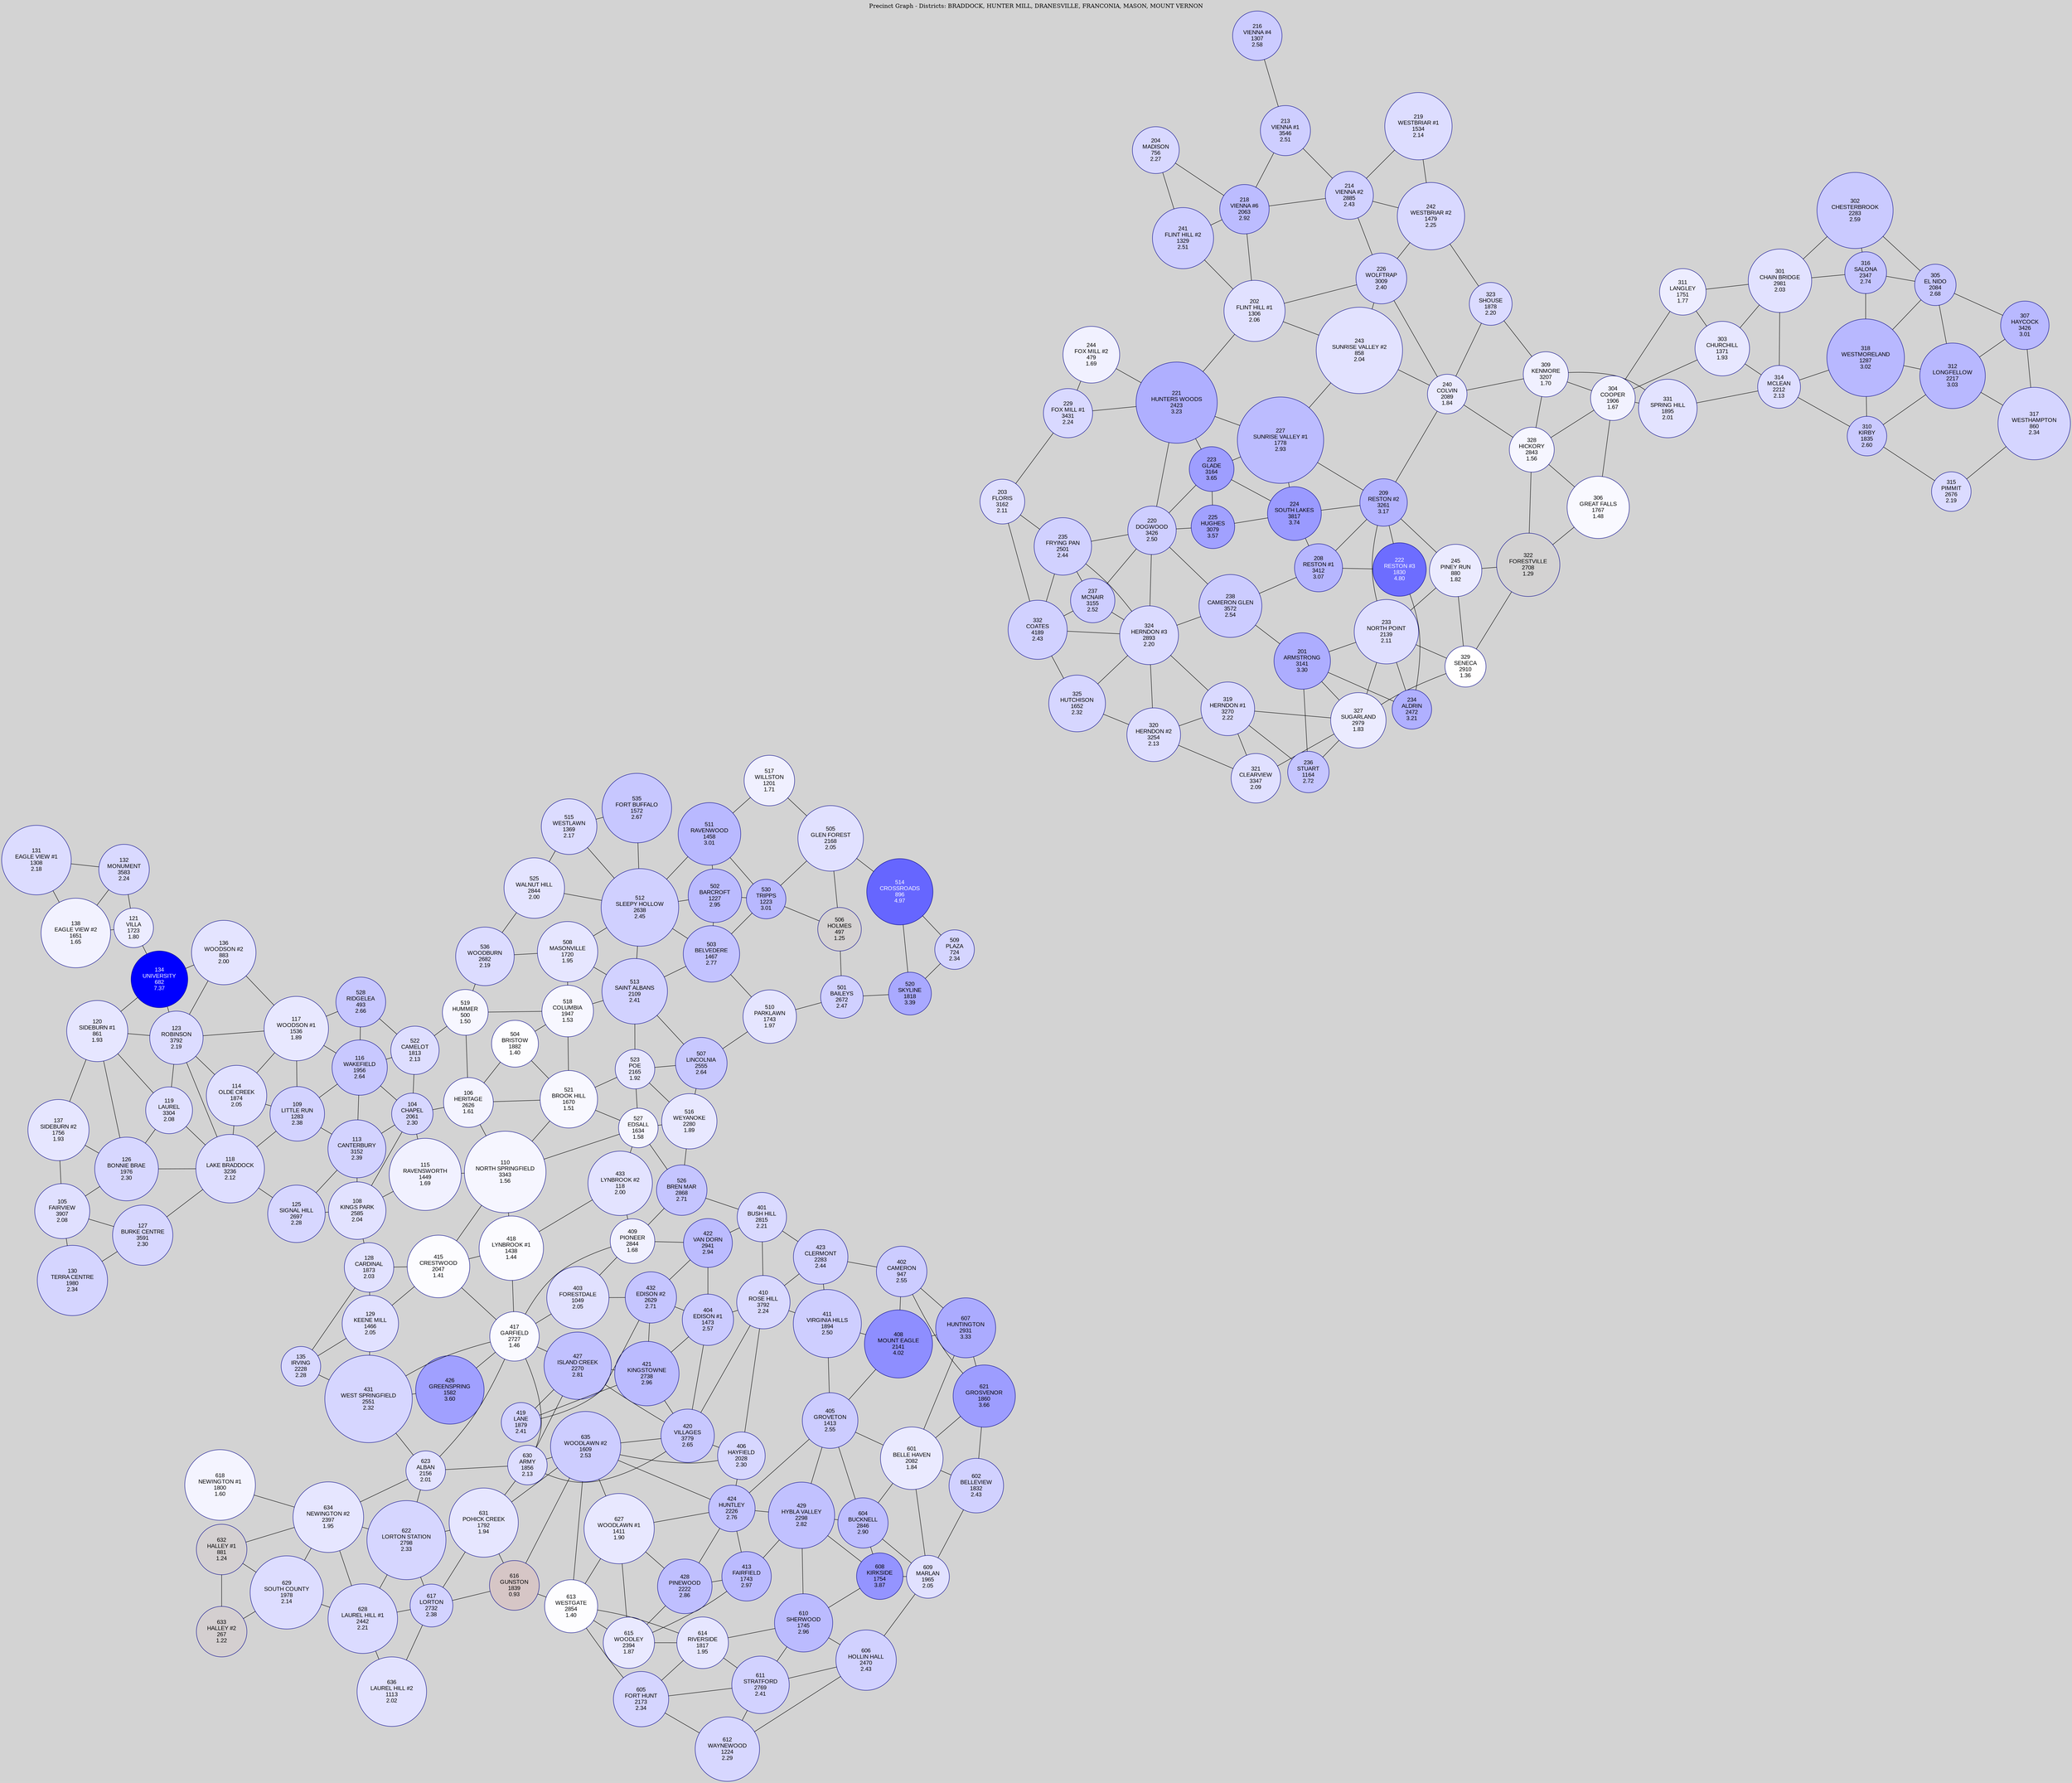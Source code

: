 graph G {
    layout=neato;
    overlap=false;
    splines=true;
    node [shape=circle, style=filled, color=darkblue, fontname="Arial"];
    edge [color=black];
    bgcolor="lightgray";
label="Precinct Graph - Districts: BRADDOCK, HUNTER MILL, DRANESVILLE, FRANCONIA, MASON, MOUNT VERNON";
labelloc="t";
636 [label="636\nLAUREL HILL #2\n1113\n2.02", fillcolor="#e2e2ff", fontcolor="black", width="0.5313917402721413", height="0.5313917402721413"];
635 [label="635\nWOODLAWN #2\n1609\n2.53", fillcolor="#cdcdff", fontcolor="black", width="0.7682024349486751", height="0.7682024349486751"];
634 [label="634\nNEWINGTON #2\n2397\n1.95", fillcolor="#e6e6ff", fontcolor="black", width="1.1444258772976843", height="1.1444258772976843"];
633 [label="633\nHALLEY #2\n267\n1.22", fillcolor="#ff105105", fontcolor="black", width="0.5", height="0.5"];
632 [label="632\nHALLEY #1\n881\n1.24", fillcolor="#ff104104", fontcolor="black", width="0.5", height="0.5"];
632 -- 633;
632 -- 634;
631 [label="631\nPOHICK CREEK\n1792\n1.94", fillcolor="#e6e6ff", fontcolor="black", width="0.8555741227023156", height="0.8555741227023156"];
631 -- 635;
630 [label="630\nARMY\n1856\n2.13", fillcolor="#dedeff", fontcolor="black", width="0.8861303413702555", height="0.8861303413702555"];
630 -- 631;
630 -- 635;
629 [label="629\nSOUTH COUNTY\n1978\n2.14", fillcolor="#ddddff", fontcolor="black", width="0.9443781332060157", height="0.9443781332060157"];
629 -- 632;
629 -- 633;
629 -- 634;
628 [label="628\nLAUREL HILL #1\n2442\n2.21", fillcolor="#dbdbff", fontcolor="black", width="1.1659107185485795", height="1.1659107185485795"];
628 -- 629;
628 -- 634;
628 -- 636;
627 [label="627\nWOODLAWN #1\n1411\n1.90", fillcolor="#e8e8ff", fontcolor="black", width="0.6736691334447362", height="0.6736691334447362"];
627 -- 635;
623 [label="623\nALBAN\n2156\n2.01", fillcolor="#e3e3ff", fontcolor="black", width="1.0293626163762235", height="1.0293626163762235"];
623 -- 630;
623 -- 634;
622 [label="622\nLORTON STATION\n2798\n2.33", fillcolor="#d6d6ff", fontcolor="black", width="1.335879684888995", height="1.335879684888995"];
622 -- 623;
622 -- 628;
622 -- 631;
622 -- 634;
621 [label="621\nGROSVENOR\n1860\n3.66", fillcolor="#9d9dff", fontcolor="black", width="0.8880401050370017", height="0.8880401050370017"];
618 [label="618\nNEWINGTON #1\n1800\n1.60", fillcolor="#f4f4ff", fontcolor="black", width="0.859393650035808", height="0.859393650035808"];
618 -- 634;
617 [label="617\nLORTON\n2732\n2.38", fillcolor="#d3d3ff", fontcolor="black", width="1.304368584387682", height="1.304368584387682"];
617 -- 622;
617 -- 628;
617 -- 631;
617 -- 636;
616 [label="616\nGUNSTON\n1839\n0.93", fillcolor="#ff111111", fontcolor="black", width="0.8780138457865839", height="0.8780138457865839"];
616 -- 617;
616 -- 631;
616 -- 635;
615 [label="615\nWOODLEY\n2394\n1.87", fillcolor="#e9e9ff", fontcolor="black", width="1.1429935545476246", height="1.1429935545476246"];
615 -- 627;
614 [label="614\nRIVERSIDE\n1817\n1.95", fillcolor="#e6e6ff", fontcolor="black", width="0.8675101456194796", height="0.8675101456194796"];
614 -- 615;
613 [label="613\nWESTGATE\n2854\n1.40", fillcolor="#fdfdff", fontcolor="black", width="1.3626163762234424", height="1.3626163762234424"];
613 -- 614;
613 -- 615;
613 -- 616;
613 -- 635;
613 -- 627;
612 [label="612\nWAYNEWOOD\n1224\n2.29", fillcolor="#d7d7ff", fontcolor="black", width="0.5843876820243495", height="0.5843876820243495"];
611 [label="611\nSTRATFORD\n2769\n2.41", fillcolor="#d2d2ff", fontcolor="black", width="1.3220338983050848", height="1.3220338983050848"];
611 -- 612;
611 -- 614;
610 [label="610\nSHERWOOD\n1745\n2.96", fillcolor="#bbbbff", fontcolor="black", width="0.8331343996180472", height="0.8331343996180472"];
610 -- 611;
610 -- 614;
609 [label="609\nMARLAN\n1965\n2.05", fillcolor="#e1e1ff", fontcolor="black", width="0.9381714012890905", height="0.9381714012890905"];
608 [label="608\nKIRKSIDE\n1754\n3.87", fillcolor="#9494ff", fontcolor="black", width="0.8374313678682264", height="0.8374313678682264"];
608 -- 609;
608 -- 610;
607 [label="607\nHUNTINGTON\n2931\n3.33", fillcolor="#ababff", fontcolor="black", width="1.3993793268083075", height="1.3993793268083075"];
607 -- 621;
606 [label="606\nHOLLIN HALL\n2470\n2.43", fillcolor="#d1d1ff", fontcolor="black", width="1.1792790642158033", height="1.1792790642158033"];
606 -- 609;
606 -- 610;
606 -- 611;
606 -- 612;
605 [label="605\nFORT HUNT\n2173\n2.34", fillcolor="#d5d5ff", fontcolor="black", width="1.037479111959895", height="1.037479111959895"];
605 -- 611;
605 -- 612;
605 -- 613;
605 -- 614;
604 [label="604\nBUCKNELL\n2846\n2.90", fillcolor="#bdbdff", fontcolor="black", width="1.3587968488899498", height="1.3587968488899498"];
604 -- 608;
604 -- 609;
602 [label="602\nBELLEVIEW\n1832\n2.43", fillcolor="#d1d1ff", fontcolor="black", width="0.874671759369778", height="0.874671759369778"];
602 -- 609;
602 -- 621;
601 [label="601\nBELLE HAVEN\n2082\n1.84", fillcolor="#eaeaff", fontcolor="black", width="0.994031988541418", height="0.994031988541418"];
601 -- 602;
601 -- 604;
601 -- 607;
601 -- 609;
601 -- 621;
536 [label="536\nWOODBURN\n2682\n2.19", fillcolor="#dcdcff", fontcolor="black", width="1.280496538553354", height="1.280496538553354"];
535 [label="535\nFORT BUFFALO\n1572\n2.67", fillcolor="#c7c7ff", fontcolor="black", width="0.7505371210312723", height="0.7505371210312723"];
530 [label="530\nTRIPPS\n1223\n3.01", fillcolor="#b8b8ff", fontcolor="black", width="0.5839102411076629", height="0.5839102411076629"];
528 [label="528\nRIDGELEA\n493\n2.66", fillcolor="#c7c7ff", fontcolor="black", width="0.5", height="0.5"];
527 [label="527\nEDSALL\n1634\n1.58", fillcolor="#f5f5ff", fontcolor="black", width="0.7801384578658391", height="0.7801384578658391"];
526 [label="526\nBREN MAR\n2868\n2.71", fillcolor="#c5c5ff", fontcolor="black", width="1.3693005490570542", height="1.3693005490570542"];
526 -- 527;
525 [label="525\nWALNUT HILL\n2844\n2.00", fillcolor="#e4e4ff", fontcolor="black", width="1.3578419670565767", height="1.3578419670565767"];
525 -- 536;
523 [label="523\nPOE\n2165\n1.92", fillcolor="#e7e7ff", fontcolor="black", width="1.0336595846264025", height="1.0336595846264025"];
523 -- 527;
522 [label="522\nCAMELOT\n1813\n2.13", fillcolor="#dedeff", fontcolor="black", width="0.8656003819527334", height="0.8656003819527334"];
522 -- 528;
521 [label="521\nBROOK HILL\n1670\n1.51", fillcolor="#f8f8ff", fontcolor="black", width="0.7973263308665552", height="0.7973263308665552"];
521 -- 523;
521 -- 527;
520 [label="520\nSKYLINE\n1818\n3.39", fillcolor="#a9a9ff", fontcolor="black", width="0.8679875865361661", height="0.8679875865361661"];
519 [label="519\nHUMMER\n500\n1.50", fillcolor="#f7f7ff", fontcolor="black", width="0.5", height="0.5"];
519 -- 522;
519 -- 536;
518 [label="518\nCOLUMBIA\n1947\n1.53", fillcolor="#f7f7ff", fontcolor="black", width="0.9295774647887324", height="0.9295774647887324"];
518 -- 519;
518 -- 521;
517 [label="517\nWILLSTON\n1201\n1.71", fillcolor="#f0f0ff", fontcolor="black", width="0.5734065409405587", height="0.5734065409405587"];
516 [label="516\nWEYANOKE\n2280\n1.89", fillcolor="#e8e8ff", fontcolor="black", width="1.0885652900453568", height="1.0885652900453568"];
516 -- 523;
516 -- 526;
516 -- 527;
515 [label="515\nWESTLAWN\n1369\n2.17", fillcolor="#dcdcff", fontcolor="black", width="0.6536166149439007", height="0.6536166149439007"];
515 -- 525;
515 -- 535;
514 [label="514\nCROSSROADS\n896\n4.97", fillcolor="#6666ff", fontcolor="white", width="0.5", height="0.5"];
514 -- 520;
513 [label="513\nSAINT ALBANS\n2109\n2.41", fillcolor="#d2d2ff", fontcolor="black", width="1.0069228932919552", height="1.0069228932919552"];
513 -- 518;
513 -- 523;
512 [label="512\nSLEEPY HOLLOW\n2638\n2.45", fillcolor="#d0d0ff", fontcolor="black", width="1.2594891382191453", height="1.2594891382191453"];
512 -- 513;
512 -- 515;
512 -- 525;
512 -- 535;
511 [label="511\nRAVENWOOD\n1458\n3.01", fillcolor="#b9b9ff", fontcolor="black", width="0.6961088565290046", height="0.6961088565290046"];
511 -- 512;
511 -- 517;
511 -- 530;
510 [label="510\nPARKLAWN\n1743\n1.97", fillcolor="#e5e5ff", fontcolor="black", width="0.8321795177846741", height="0.8321795177846741"];
509 [label="509\nPLAZA\n724\n2.34", fillcolor="#d5d5ff", fontcolor="black", width="0.5", height="0.5"];
509 -- 514;
509 -- 520;
508 [label="508\nMASONVILLE\n1720\n1.95", fillcolor="#e6e6ff", fontcolor="black", width="0.8211983767008832", height="0.8211983767008832"];
508 -- 512;
508 -- 513;
508 -- 518;
508 -- 536;
507 [label="507\nLINCOLNIA\n2555\n2.64", fillcolor="#c8c8ff", fontcolor="black", width="1.219861542134161", height="1.219861542134161"];
507 -- 510;
507 -- 513;
507 -- 516;
507 -- 523;
506 [label="506\nHOLMES\n497\n1.25", fillcolor="#ff103103", fontcolor="black", width="0.5", height="0.5"];
506 -- 530;
505 [label="505\nGLEN FOREST\n2168\n2.05", fillcolor="#e1e1ff", fontcolor="black", width="1.0350919073764622", height="1.0350919073764622"];
505 -- 506;
505 -- 514;
505 -- 517;
505 -- 530;
504 [label="504\nBRISTOW\n1882\n1.40", fillcolor="#fdfdff", fontcolor="black", width="0.898543805204106", height="0.898543805204106"];
504 -- 518;
504 -- 521;
503 [label="503\nBELVEDERE\n1467\n2.77", fillcolor="#c3c3ff", fontcolor="black", width="0.7004058247791836", height="0.7004058247791836"];
503 -- 510;
503 -- 512;
503 -- 513;
503 -- 530;
502 [label="502\nBARCROFT\n1227\n2.95", fillcolor="#bbbbff", fontcolor="black", width="0.5858200047744092", height="0.5858200047744092"];
502 -- 503;
502 -- 511;
502 -- 512;
502 -- 530;
501 [label="501\nBAILEYS\n2672\n2.47", fillcolor="#d0d0ff", fontcolor="black", width="1.2757221293864884", height="1.2757221293864884"];
501 -- 506;
501 -- 510;
501 -- 520;
433 [label="433\nLYNBROOK #2\n118\n2.00", fillcolor="#e3e3ff", fontcolor="black", width="0.5", height="0.5"];
433 -- 527;
432 [label="432\nEDISON #2\n2629\n2.71", fillcolor="#c5c5ff", fontcolor="black", width="1.2551921699689663", height="1.2551921699689663"];
431 [label="431\nWEST SPRINGFIELD\n2551\n2.32", fillcolor="#d6d6ff", fontcolor="black", width="1.2179517784674148", height="1.2179517784674148"];
431 -- 623;
429 [label="429\nHYBLA VALLEY\n2298\n2.82", fillcolor="#c1c1ff", fontcolor="black", width="1.097159226545715", height="1.097159226545715"];
429 -- 604;
429 -- 608;
429 -- 610;
428 [label="428\nPINEWOOD\n2222\n2.86", fillcolor="#bfbfff", fontcolor="black", width="1.0608737168775364", height="1.0608737168775364"];
428 -- 615;
428 -- 627;
427 [label="427\nISLAND CREEK\n2270\n2.81", fillcolor="#c1c1ff", fontcolor="black", width="1.0837908808784913", height="1.0837908808784913"];
427 -- 630;
426 [label="426\nGREENSPRING\n1582\n3.60", fillcolor="#a0a0ff", fontcolor="black", width="0.755311530198138", height="0.755311530198138"];
426 -- 431;
424 [label="424\nHUNTLEY\n2226\n2.76", fillcolor="#c3c3ff", fontcolor="black", width="1.0627834805442826", height="1.0627834805442826"];
424 -- 428;
424 -- 429;
424 -- 627;
424 -- 635;
423 [label="423\nCLERMONT\n2283\n2.44", fillcolor="#d1d1ff", fontcolor="black", width="1.0899976127954165", height="1.0899976127954165"];
422 [label="422\nVAN DORN\n2941\n2.94", fillcolor="#bcbcff", fontcolor="black", width="1.404153735975173", height="1.404153735975173"];
422 -- 432;
421 [label="421\nKINGSTOWNE\n2738\n2.96", fillcolor="#bbbbff", fontcolor="black", width="1.3072332298878013", height="1.3072332298878013"];
421 -- 427;
421 -- 432;
420 [label="420\nVILLAGES\n3779\n2.65", fillcolor="#c8c8ff", fontcolor="black", width="1.8042492241585104", height="1.8042492241585104"];
420 -- 421;
420 -- 427;
420 -- 630;
420 -- 635;
419 [label="419\nLANE\n1879\n2.41", fillcolor="#d2d2ff", fontcolor="black", width="0.8971114824540463", height="0.8971114824540463"];
419 -- 421;
419 -- 427;
419 -- 432;
418 [label="418\nLYNBROOK #1\n1438\n1.44", fillcolor="#fbfbff", fontcolor="black", width="0.6865600381952733", height="0.6865600381952733"];
418 -- 433;
417 [label="417\nGARFIELD\n2727\n1.46", fillcolor="#fafaff", fontcolor="black", width="1.3019813798042492", height="1.3019813798042492"];
417 -- 418;
417 -- 426;
417 -- 427;
417 -- 431;
417 -- 623;
417 -- 630;
415 [label="415\nCRESTWOOD\n2047\n1.41", fillcolor="#fcfcff", fontcolor="black", width="0.9773215564573884", height="0.9773215564573884"];
415 -- 418;
415 -- 417;
413 [label="413\nFAIRFIELD\n1743\n2.97", fillcolor="#bbbbff", fontcolor="black", width="0.8321795177846741", height="0.8321795177846741"];
413 -- 424;
413 -- 428;
413 -- 429;
413 -- 615;
411 [label="411\nVIRGINIA HILLS\n1894\n2.50", fillcolor="#ceceff", fontcolor="black", width="0.9042730962043447", height="0.9042730962043447"];
411 -- 423;
410 [label="410\nROSE HILL\n3792\n2.24", fillcolor="#d9d9ff", fontcolor="black", width="1.8104559560754356", height="1.8104559560754356"];
410 -- 411;
410 -- 420;
410 -- 423;
409 [label="409\nPIONEER\n2844\n1.68", fillcolor="#f1f1ff", fontcolor="black", width="1.3578419670565767", height="1.3578419670565767"];
409 -- 417;
409 -- 422;
409 -- 433;
409 -- 526;
408 [label="408\nMOUNT EAGLE\n2141\n4.02", fillcolor="#8e8eff", fontcolor="black", width="1.022201002625925", height="1.022201002625925"];
408 -- 411;
408 -- 607;
406 [label="406\nHAYFIELD\n2028\n2.30", fillcolor="#d7d7ff", fontcolor="black", width="0.9682501790403437", height="0.9682501790403437"];
406 -- 410;
406 -- 420;
406 -- 424;
406 -- 635;
405 [label="405\nGROVETON\n1413\n2.55", fillcolor="#ccccff", fontcolor="black", width="0.6746240152781093", height="0.6746240152781093"];
405 -- 408;
405 -- 411;
405 -- 424;
405 -- 429;
405 -- 604;
405 -- 601;
404 [label="404\nEDISON #1\n1473\n2.57", fillcolor="#cbcbff", fontcolor="black", width="0.7032704702793029", height="0.7032704702793029"];
404 -- 410;
404 -- 420;
404 -- 421;
404 -- 422;
404 -- 432;
403 [label="403\nFORESTDALE\n1049\n2.05", fillcolor="#e1e1ff", fontcolor="black", width="0.5008355216042015", height="0.5008355216042015"];
403 -- 409;
403 -- 417;
403 -- 432;
402 [label="402\nCAMERON\n947\n2.55", fillcolor="#ccccff", fontcolor="black", width="0.5", height="0.5"];
402 -- 408;
402 -- 423;
402 -- 607;
402 -- 621;
401 [label="401\nBUSH HILL\n2815\n2.21", fillcolor="#dadaff", fontcolor="black", width="1.3439961804726666", height="1.3439961804726666"];
401 -- 410;
401 -- 422;
401 -- 423;
401 -- 526;
332 [label="332\nCOATES\n4189\n2.43", fillcolor="#d1d1ff", fontcolor="black", width="2", height="2"];
331 [label="331\nSPRING HILL\n1895\n2.01", fillcolor="#e3e3ff", fontcolor="black", width="0.9047505371210313", height="0.9047505371210313"];
329 [label="329\nSENECA\n2910\n1.36", fillcolor="#fffefe", fontcolor="black", width="1.3893530675578898", height="1.3893530675578898"];
328 [label="328\nHICKORY\n2843\n1.56", fillcolor="#f6f6ff", fontcolor="black", width="1.3573645261398901", height="1.3573645261398901"];
327 [label="327\nSUGARLAND\n2979\n1.83", fillcolor="#ebebff", fontcolor="black", width="1.4222964908092623", height="1.4222964908092623"];
327 -- 329;
325 [label="325\nHUTCHISON\n1652\n2.32", fillcolor="#d6d6ff", fontcolor="black", width="0.7887323943661971", height="0.7887323943661971"];
325 -- 332;
324 [label="324\nHERNDON #3\n2893\n2.20", fillcolor="#dbdbff", fontcolor="black", width="1.3812365719742181", height="1.3812365719742181"];
324 -- 325;
324 -- 332;
323 [label="323\nSHOUSE\n1878\n2.20", fillcolor="#dbdbff", fontcolor="black", width="0.8966340415373597", height="0.8966340415373597"];
322 [label="322\nFORESTVILLE\n2708\n1.29", fillcolor="#ff101101", fontcolor="black", width="1.2929100023872047", height="1.2929100023872047"];
322 -- 328;
322 -- 329;
321 [label="321\nCLEARVIEW\n3347\n2.09", fillcolor="#e0e0ff", fontcolor="black", width="1.5979947481499164", height="1.5979947481499164"];
321 -- 327;
320 [label="320\nHERNDON #2\n3254\n2.13", fillcolor="#dedeff", fontcolor="black", width="1.5535927428980663", height="1.5535927428980663"];
320 -- 321;
320 -- 324;
320 -- 325;
319 [label="319\nHERNDON #1\n3270\n2.22", fillcolor="#dadaff", fontcolor="black", width="1.5612317975650514", height="1.5612317975650514"];
319 -- 320;
319 -- 321;
319 -- 324;
319 -- 327;
318 [label="318\nWESTMORELAND\n1287\n3.02", fillcolor="#b8b8ff", fontcolor="black", width="0.6144664597756028", height="0.6144664597756028"];
317 [label="317\nWESTHAMPTON\n860\n2.34", fillcolor="#d5d5ff", fontcolor="black", width="0.5", height="0.5"];
316 [label="316\nSALONA\n2347\n2.74", fillcolor="#c4c4ff", fontcolor="black", width="1.1205538314633565", height="1.1205538314633565"];
316 -- 318;
315 [label="315\nPIMMIT\n2676\n2.19", fillcolor="#dbdbff", fontcolor="black", width="1.2776318930532347", height="1.2776318930532347"];
315 -- 317;
314 [label="314\nMCLEAN\n2212\n2.13", fillcolor="#dedeff", fontcolor="black", width="1.0560993077106708", height="1.0560993077106708"];
314 -- 318;
314 -- 331;
312 [label="312\nLONGFELLOW\n2217\n3.03", fillcolor="#b8b8ff", fontcolor="black", width="1.0584865122941036", height="1.0584865122941036"];
312 -- 317;
312 -- 318;
311 [label="311\nLANGLEY\n1751\n1.77", fillcolor="#ededff", fontcolor="black", width="0.8359990451181666", height="0.8359990451181666"];
310 [label="310\nKIRBY\n1835\n2.60", fillcolor="#cacaff", fontcolor="black", width="0.8761040821198377", height="0.8761040821198377"];
310 -- 312;
310 -- 314;
310 -- 315;
310 -- 318;
309 [label="309\nKENMORE\n3207\n1.70", fillcolor="#f0f0ff", fontcolor="black", width="1.5311530198137981", height="1.5311530198137981"];
309 -- 323;
309 -- 328;
309 -- 331;
307 [label="307\nHAYCOCK\n3426\n3.01", fillcolor="#b9b9ff", fontcolor="black", width="1.6357125805681547", height="1.6357125805681547"];
307 -- 312;
307 -- 317;
306 [label="306\nGREAT FALLS\n1767\n1.48", fillcolor="#f9f9ff", fontcolor="black", width="0.8436380997851516", height="0.8436380997851516"];
306 -- 322;
306 -- 328;
305 [label="305\nEL NIDO\n2084\n2.68", fillcolor="#c7c7ff", fontcolor="black", width="0.9949868703747912", height="0.9949868703747912"];
305 -- 307;
305 -- 312;
305 -- 316;
305 -- 318;
304 [label="304\nCOOPER\n1906\n1.67", fillcolor="#f2f2ff", fontcolor="black", width="0.9100023872045835", height="0.9100023872045835"];
304 -- 306;
304 -- 309;
304 -- 311;
304 -- 328;
304 -- 331;
303 [label="303\nCHURCHILL\n1371\n1.93", fillcolor="#e7e7ff", fontcolor="black", width="0.6545714967772738", height="0.6545714967772738"];
303 -- 304;
303 -- 311;
303 -- 314;
302 [label="302\nCHESTERBROOK\n2283\n2.59", fillcolor="#cacaff", fontcolor="black", width="1.0899976127954165", height="1.0899976127954165"];
302 -- 305;
302 -- 316;
301 [label="301\nCHAIN BRIDGE\n2981\n2.03", fillcolor="#e2e2ff", fontcolor="black", width="1.4232513726426355", height="1.4232513726426355"];
301 -- 302;
301 -- 303;
301 -- 311;
301 -- 314;
301 -- 316;
245 [label="245\nPINEY RUN\n880\n1.82", fillcolor="#ebebff", fontcolor="black", width="0.5", height="0.5"];
245 -- 322;
245 -- 329;
244 [label="244\nFOX MILL #2\n479\n1.69", fillcolor="#f1f1ff", fontcolor="black", width="0.5", height="0.5"];
243 [label="243\nSUNRISE VALLEY #2\n858\n2.04", fillcolor="#e2e2ff", fontcolor="black", width="0.5", height="0.5"];
242 [label="242\nWESTBRIAR #2\n1479\n2.25", fillcolor="#d9d9ff", fontcolor="black", width="0.7061351157794223", height="0.7061351157794223"];
242 -- 323;
241 [label="241\nFLINT HILL #2\n1329\n2.51", fillcolor="#ceceff", fontcolor="black", width="0.6345189782764383", height="0.6345189782764383"];
240 [label="240\nCOLVIN\n2089\n1.84", fillcolor="#eaeaff", fontcolor="black", width="0.9973740749582239", height="0.9973740749582239"];
240 -- 243;
240 -- 309;
240 -- 323;
240 -- 328;
238 [label="238\nCAMERON GLEN\n3572\n2.54", fillcolor="#ccccff", fontcolor="black", width="1.7054189544043925", height="1.7054189544043925"];
238 -- 324;
237 [label="237\nMCNAIR\n3155\n2.52", fillcolor="#cdcdff", fontcolor="black", width="1.506326092146097", height="1.506326092146097"];
237 -- 332;
237 -- 324;
236 [label="236\nSTUART\n1164\n2.72", fillcolor="#c5c5ff", fontcolor="black", width="0.5557412270231559", height="0.5557412270231559"];
236 -- 319;
236 -- 327;
235 [label="235\nFRYING PAN\n2501\n2.44", fillcolor="#d1d1ff", fontcolor="black", width="1.1940797326330868", height="1.1940797326330868"];
235 -- 237;
235 -- 324;
235 -- 332;
234 [label="234\nALDRIN\n2472\n3.21", fillcolor="#b0b0ff", fontcolor="black", width="1.1802339460491764", height="1.1802339460491764"];
233 [label="233\nNORTH POINT\n2139\n2.11", fillcolor="#dfdfff", fontcolor="black", width="1.0212461207925518", height="1.0212461207925518"];
233 -- 234;
233 -- 245;
233 -- 327;
233 -- 329;
229 [label="229\nFOX MILL #1\n3431\n2.24", fillcolor="#d9d9ff", fontcolor="black", width="1.6380997851515875", height="1.6380997851515875"];
229 -- 244;
227 [label="227\nSUNRISE VALLEY #1\n1778\n2.93", fillcolor="#bcbcff", fontcolor="black", width="0.8488899498687037", height="0.8488899498687037"];
227 -- 243;
226 [label="226\nWOLFTRAP\n3009\n2.40", fillcolor="#d3d3ff", fontcolor="black", width="1.4366197183098592", height="1.4366197183098592"];
226 -- 240;
226 -- 242;
226 -- 243;
225 [label="225\nHUGHES\n3079\n3.57", fillcolor="#a1a1ff", fontcolor="black", width="1.4700405824779184", height="1.4700405824779184"];
224 [label="224\nSOUTH LAKES\n3817\n3.74", fillcolor="#9a9aff", fontcolor="black", width="1.8223919789925997", height="1.8223919789925997"];
224 -- 225;
224 -- 227;
223 [label="223\nGLADE\n3164\n3.65", fillcolor="#9e9eff", fontcolor="black", width="1.510623060396276", height="1.510623060396276"];
223 -- 224;
223 -- 225;
223 -- 227;
222 [label="222\nRESTON #3\n1830\n4.80", fillcolor="#6d6dff", fontcolor="white", width="0.8737168775364049", height="0.8737168775364049"];
222 -- 234;
221 [label="221\nHUNTERS WOODS\n2423\n3.23", fillcolor="#afafff", fontcolor="black", width="1.156839341131535", height="1.156839341131535"];
221 -- 223;
221 -- 227;
221 -- 229;
221 -- 244;
220 [label="220\nDOGWOOD\n3426\n2.50", fillcolor="#ceceff", fontcolor="black", width="1.6357125805681547", height="1.6357125805681547"];
220 -- 221;
220 -- 223;
220 -- 225;
220 -- 235;
220 -- 237;
220 -- 238;
220 -- 324;
219 [label="219\nWESTBRIAR #1\n1534\n2.14", fillcolor="#ddddff", fontcolor="black", width="0.7323943661971831", height="0.7323943661971831"];
219 -- 242;
218 [label="218\nVIENNA #6\n2063\n2.92", fillcolor="#bcbcff", fontcolor="black", width="0.9849606111243734", height="0.9849606111243734"];
218 -- 241;
216 [label="216\nVIENNA #4\n1307\n2.58", fillcolor="#cbcbff", fontcolor="black", width="0.624015278109334", height="0.624015278109334"];
214 [label="214\nVIENNA #2\n2885\n2.43", fillcolor="#d1d1ff", fontcolor="black", width="1.3774170446407257", height="1.3774170446407257"];
214 -- 218;
214 -- 219;
214 -- 226;
214 -- 242;
213 [label="213\nVIENNA #1\n3546\n2.51", fillcolor="#ceceff", fontcolor="black", width="1.6930054905705418", height="1.6930054905705418"];
213 -- 214;
213 -- 216;
213 -- 218;
209 [label="209\nRESTON #2\n3261\n3.17", fillcolor="#b2b2ff", fontcolor="black", width="1.5569348293148724", height="1.5569348293148724"];
209 -- 222;
209 -- 224;
209 -- 227;
209 -- 233;
209 -- 240;
209 -- 245;
208 [label="208\nRESTON #1\n3412\n3.07", fillcolor="#b6b6ff", fontcolor="black", width="1.629028407734543", height="1.629028407734543"];
208 -- 209;
208 -- 222;
208 -- 224;
208 -- 238;
204 [label="204\nMADISON\n756\n2.27", fillcolor="#d8d8ff", fontcolor="black", width="0.5", height="0.5"];
204 -- 218;
204 -- 241;
203 [label="203\nFLORIS\n3162\n2.11", fillcolor="#dfdfff", fontcolor="black", width="1.509668178562903", height="1.509668178562903"];
203 -- 229;
203 -- 235;
203 -- 332;
202 [label="202\nFLINT HILL #1\n1306\n2.06", fillcolor="#e1e1ff", fontcolor="black", width="0.6235378371926474", height="0.6235378371926474"];
202 -- 218;
202 -- 221;
202 -- 226;
202 -- 241;
202 -- 243;
201 [label="201\nARMSTRONG\n3141\n3.30", fillcolor="#adadff", fontcolor="black", width="1.499641919312485", height="1.499641919312485"];
201 -- 233;
201 -- 234;
201 -- 236;
201 -- 238;
201 -- 327;
138 [label="138\nEAGLE VIEW #2\n1651\n1.65", fillcolor="#f2f2ff", fontcolor="black", width="0.7882549534495106", height="0.7882549534495106"];
137 [label="137\nSIDEBURN #2\n1756\n1.93", fillcolor="#e6e6ff", fontcolor="black", width="0.8383862497015995", height="0.8383862497015995"];
136 [label="136\nWOODSON #2\n883\n2.00", fillcolor="#e4e4ff", fontcolor="black", width="0.5", height="0.5"];
135 [label="135\nIRVING\n2228\n2.28", fillcolor="#d8d8ff", fontcolor="black", width="1.0637383623776557", height="1.0637383623776557"];
135 -- 431;
134 [label="134\nUNIVERSITY\n682\n7.37", fillcolor="#0000ff", fontcolor="white", width="0.5", height="0.5"];
134 -- 136;
132 [label="132\nMONUMENT\n3583\n2.24", fillcolor="#d9d9ff", fontcolor="black", width="1.7106708044879446", height="1.7106708044879446"];
132 -- 138;
131 [label="131\nEAGLE VIEW #1\n1308\n2.18", fillcolor="#dcdcff", fontcolor="black", width="0.6244927190260205", height="0.6244927190260205"];
131 -- 132;
131 -- 138;
130 [label="130\nTERRA CENTRE\n1980\n2.34", fillcolor="#d5d5ff", fontcolor="black", width="0.9453330150393888", height="0.9453330150393888"];
129 [label="129\nKEENE MILL\n1466\n2.05", fillcolor="#e1e1ff", fontcolor="black", width="0.699928383862497", height="0.699928383862497"];
129 -- 135;
129 -- 415;
129 -- 431;
128 [label="128\nCARDINAL\n1873\n2.03", fillcolor="#e2e2ff", fontcolor="black", width="0.8942468369539269", height="0.8942468369539269"];
128 -- 129;
128 -- 135;
128 -- 415;
127 [label="127\nBURKE CENTRE\n3591\n2.30", fillcolor="#d7d7ff", fontcolor="black", width="1.714490331821437", height="1.714490331821437"];
127 -- 130;
126 [label="126\nBONNIE BRAE\n1976\n2.30", fillcolor="#d7d7ff", fontcolor="black", width="0.9434232513726426", height="0.9434232513726426"];
126 -- 137;
125 [label="125\nSIGNAL HILL\n2697\n2.28", fillcolor="#d7d7ff", fontcolor="black", width="1.2876581523036523", height="1.2876581523036523"];
123 [label="123\nROBINSON\n3792\n2.19", fillcolor="#dcdcff", fontcolor="black", width="1.8104559560754356", height="1.8104559560754356"];
123 -- 134;
123 -- 136;
121 [label="121\nVILLA\n1723\n1.80", fillcolor="#ececff", fontcolor="black", width="0.8226306994509429", height="0.8226306994509429"];
121 -- 132;
121 -- 134;
121 -- 138;
120 [label="120\nSIDEBURN #1\n861\n1.93", fillcolor="#e6e6ff", fontcolor="black", width="0.5", height="0.5"];
120 -- 123;
120 -- 126;
120 -- 134;
120 -- 137;
119 [label="119\nLAUREL\n3304\n2.08", fillcolor="#e0e0ff", fontcolor="black", width="1.5774647887323943", height="1.5774647887323943"];
119 -- 120;
119 -- 123;
119 -- 126;
118 [label="118\nLAKE BRADDOCK\n3236\n2.12", fillcolor="#dedeff", fontcolor="black", width="1.5449988063977083", height="1.5449988063977083"];
118 -- 119;
118 -- 123;
118 -- 125;
118 -- 126;
118 -- 127;
117 [label="117\nWOODSON #1\n1536\n1.89", fillcolor="#e8e8ff", fontcolor="black", width="0.7333492480305562", height="0.7333492480305562"];
117 -- 123;
117 -- 136;
117 -- 528;
116 [label="116\nWAKEFIELD\n1956\n2.64", fillcolor="#c8c8ff", fontcolor="black", width="0.9338744330389115", height="0.9338744330389115"];
116 -- 117;
116 -- 522;
116 -- 528;
115 [label="115\nRAVENSWORTH\n1449\n1.69", fillcolor="#f1f1ff", fontcolor="black", width="0.6918118882788254", height="0.6918118882788254"];
114 [label="114\nOLDE CREEK\n1874\n2.05", fillcolor="#e1e1ff", fontcolor="black", width="0.8947242778706135", height="0.8947242778706135"];
114 -- 117;
114 -- 118;
114 -- 123;
113 [label="113\nCANTERBURY\n3152\n2.39", fillcolor="#d3d3ff", fontcolor="black", width="1.5048937693960371", height="1.5048937693960371"];
113 -- 116;
113 -- 125;
110 [label="110\nNORTH SPRINGFIELD\n3343\n1.56", fillcolor="#f6f6ff", fontcolor="black", width="1.5960849844831702", height="1.5960849844831702"];
110 -- 115;
110 -- 415;
110 -- 418;
110 -- 521;
110 -- 527;
109 [label="109\nLITTLE RUN\n1283\n2.38", fillcolor="#d3d3ff", fontcolor="black", width="0.6125566961088565", height="0.6125566961088565"];
109 -- 113;
109 -- 114;
109 -- 116;
109 -- 117;
109 -- 118;
108 [label="108\nKINGS PARK\n2585\n2.04", fillcolor="#e2e2ff", fontcolor="black", width="1.2341847696347577", height="1.2341847696347577"];
108 -- 113;
108 -- 115;
108 -- 125;
108 -- 128;
106 [label="106\nHERITAGE\n2626\n1.61", fillcolor="#f4f4ff", fontcolor="black", width="1.2537598472189067", height="1.2537598472189067"];
106 -- 110;
106 -- 504;
106 -- 519;
106 -- 521;
105 [label="105\nFAIRVIEW\n3907\n2.08", fillcolor="#e0e0ff", fontcolor="black", width="1.86536166149439", height="1.86536166149439"];
105 -- 126;
105 -- 127;
105 -- 130;
105 -- 137;
104 [label="104\nCHAPEL\n2061\n2.30", fillcolor="#d7d7ff", fontcolor="black", width="0.9840057292910003", height="0.9840057292910003"];
104 -- 106;
104 -- 108;
104 -- 113;
104 -- 115;
104 -- 116;
104 -- 522;
}
